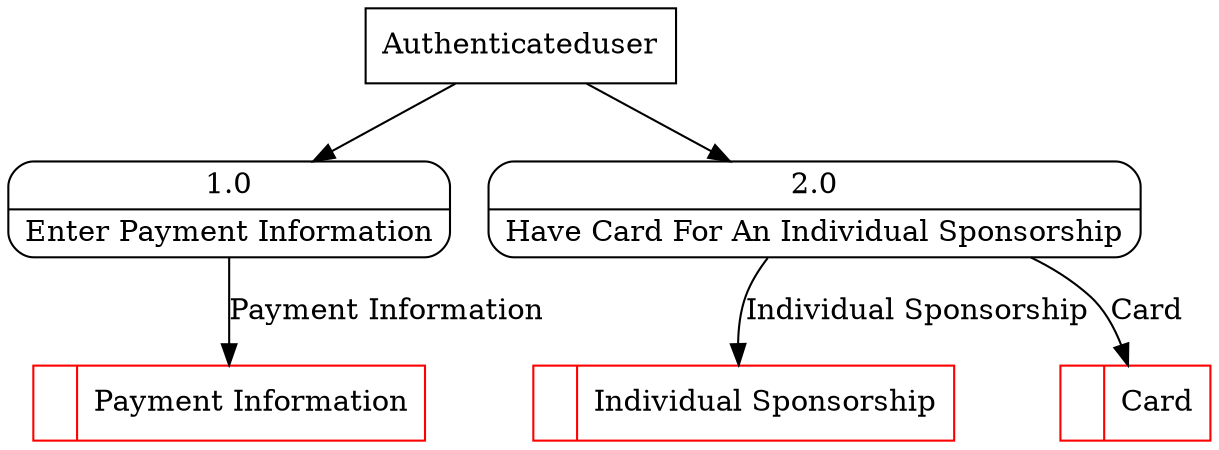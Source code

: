 digraph dfd2{ 
node[shape=record]
200 [label="<f0>  |<f1> Payment Information " color=red];
201 [label="<f0>  |<f1> Individual Sponsorship " color=red];
202 [label="<f0>  |<f1> Card " color=red];
203 [label="Authenticateduser" shape=box];
204 [label="{<f0> 1.0|<f1> Enter Payment Information }" shape=Mrecord];
205 [label="{<f0> 2.0|<f1> Have Card For An Individual Sponsorship }" shape=Mrecord];
203 -> 204
203 -> 205
204 -> 200 [label="Payment Information"]
205 -> 202 [label="Card"]
205 -> 201 [label="Individual Sponsorship"]
}